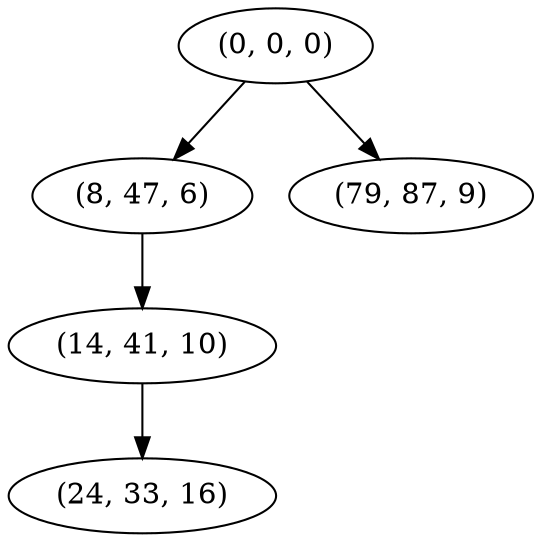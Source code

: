 digraph tree {
    "(0, 0, 0)";
    "(8, 47, 6)";
    "(14, 41, 10)";
    "(24, 33, 16)";
    "(79, 87, 9)";
    "(0, 0, 0)" -> "(8, 47, 6)";
    "(0, 0, 0)" -> "(79, 87, 9)";
    "(8, 47, 6)" -> "(14, 41, 10)";
    "(14, 41, 10)" -> "(24, 33, 16)";
}
